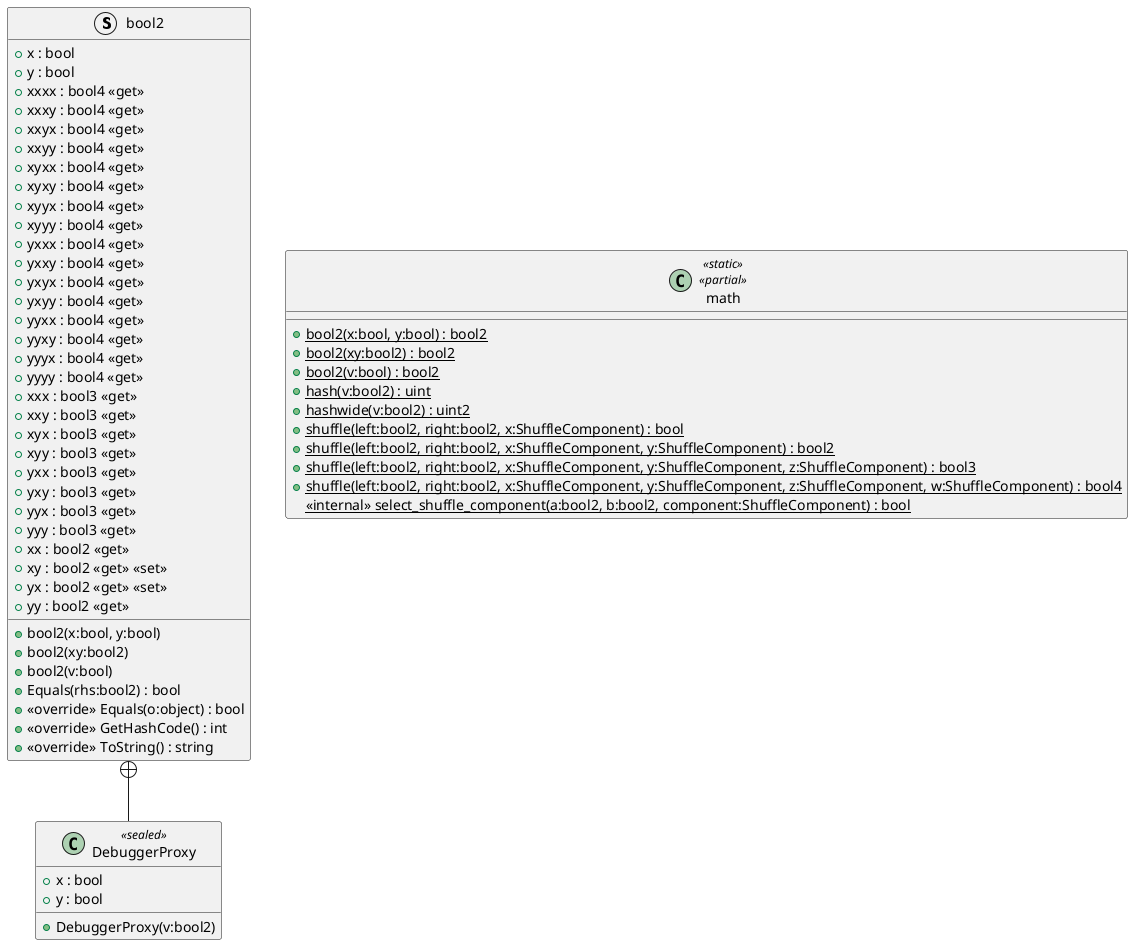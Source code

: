 @startuml
struct bool2 {
    + x : bool
    + y : bool
    + bool2(x:bool, y:bool)
    + bool2(xy:bool2)
    + bool2(v:bool)
    + xxxx : bool4 <<get>>
    + xxxy : bool4 <<get>>
    + xxyx : bool4 <<get>>
    + xxyy : bool4 <<get>>
    + xyxx : bool4 <<get>>
    + xyxy : bool4 <<get>>
    + xyyx : bool4 <<get>>
    + xyyy : bool4 <<get>>
    + yxxx : bool4 <<get>>
    + yxxy : bool4 <<get>>
    + yxyx : bool4 <<get>>
    + yxyy : bool4 <<get>>
    + yyxx : bool4 <<get>>
    + yyxy : bool4 <<get>>
    + yyyx : bool4 <<get>>
    + yyyy : bool4 <<get>>
    + xxx : bool3 <<get>>
    + xxy : bool3 <<get>>
    + xyx : bool3 <<get>>
    + xyy : bool3 <<get>>
    + yxx : bool3 <<get>>
    + yxy : bool3 <<get>>
    + yyx : bool3 <<get>>
    + yyy : bool3 <<get>>
    + xx : bool2 <<get>>
    + xy : bool2 <<get>> <<set>>
    + yx : bool2 <<get>> <<set>>
    + yy : bool2 <<get>>
    + Equals(rhs:bool2) : bool
    + <<override>> Equals(o:object) : bool
    + <<override>> GetHashCode() : int
    + <<override>> ToString() : string
}
class math <<static>> <<partial>> {
    + {static} bool2(x:bool, y:bool) : bool2
    + {static} bool2(xy:bool2) : bool2
    + {static} bool2(v:bool) : bool2
    + {static} hash(v:bool2) : uint
    + {static} hashwide(v:bool2) : uint2
    + {static} shuffle(left:bool2, right:bool2, x:ShuffleComponent) : bool
    + {static} shuffle(left:bool2, right:bool2, x:ShuffleComponent, y:ShuffleComponent) : bool2
    + {static} shuffle(left:bool2, right:bool2, x:ShuffleComponent, y:ShuffleComponent, z:ShuffleComponent) : bool3
    + {static} shuffle(left:bool2, right:bool2, x:ShuffleComponent, y:ShuffleComponent, z:ShuffleComponent, w:ShuffleComponent) : bool4
    <<internal>> {static} select_shuffle_component(a:bool2, b:bool2, component:ShuffleComponent) : bool
}
class DebuggerProxy <<sealed>> {
    + x : bool
    + y : bool
    + DebuggerProxy(v:bool2)
}
bool2 +-- DebuggerProxy
@enduml
